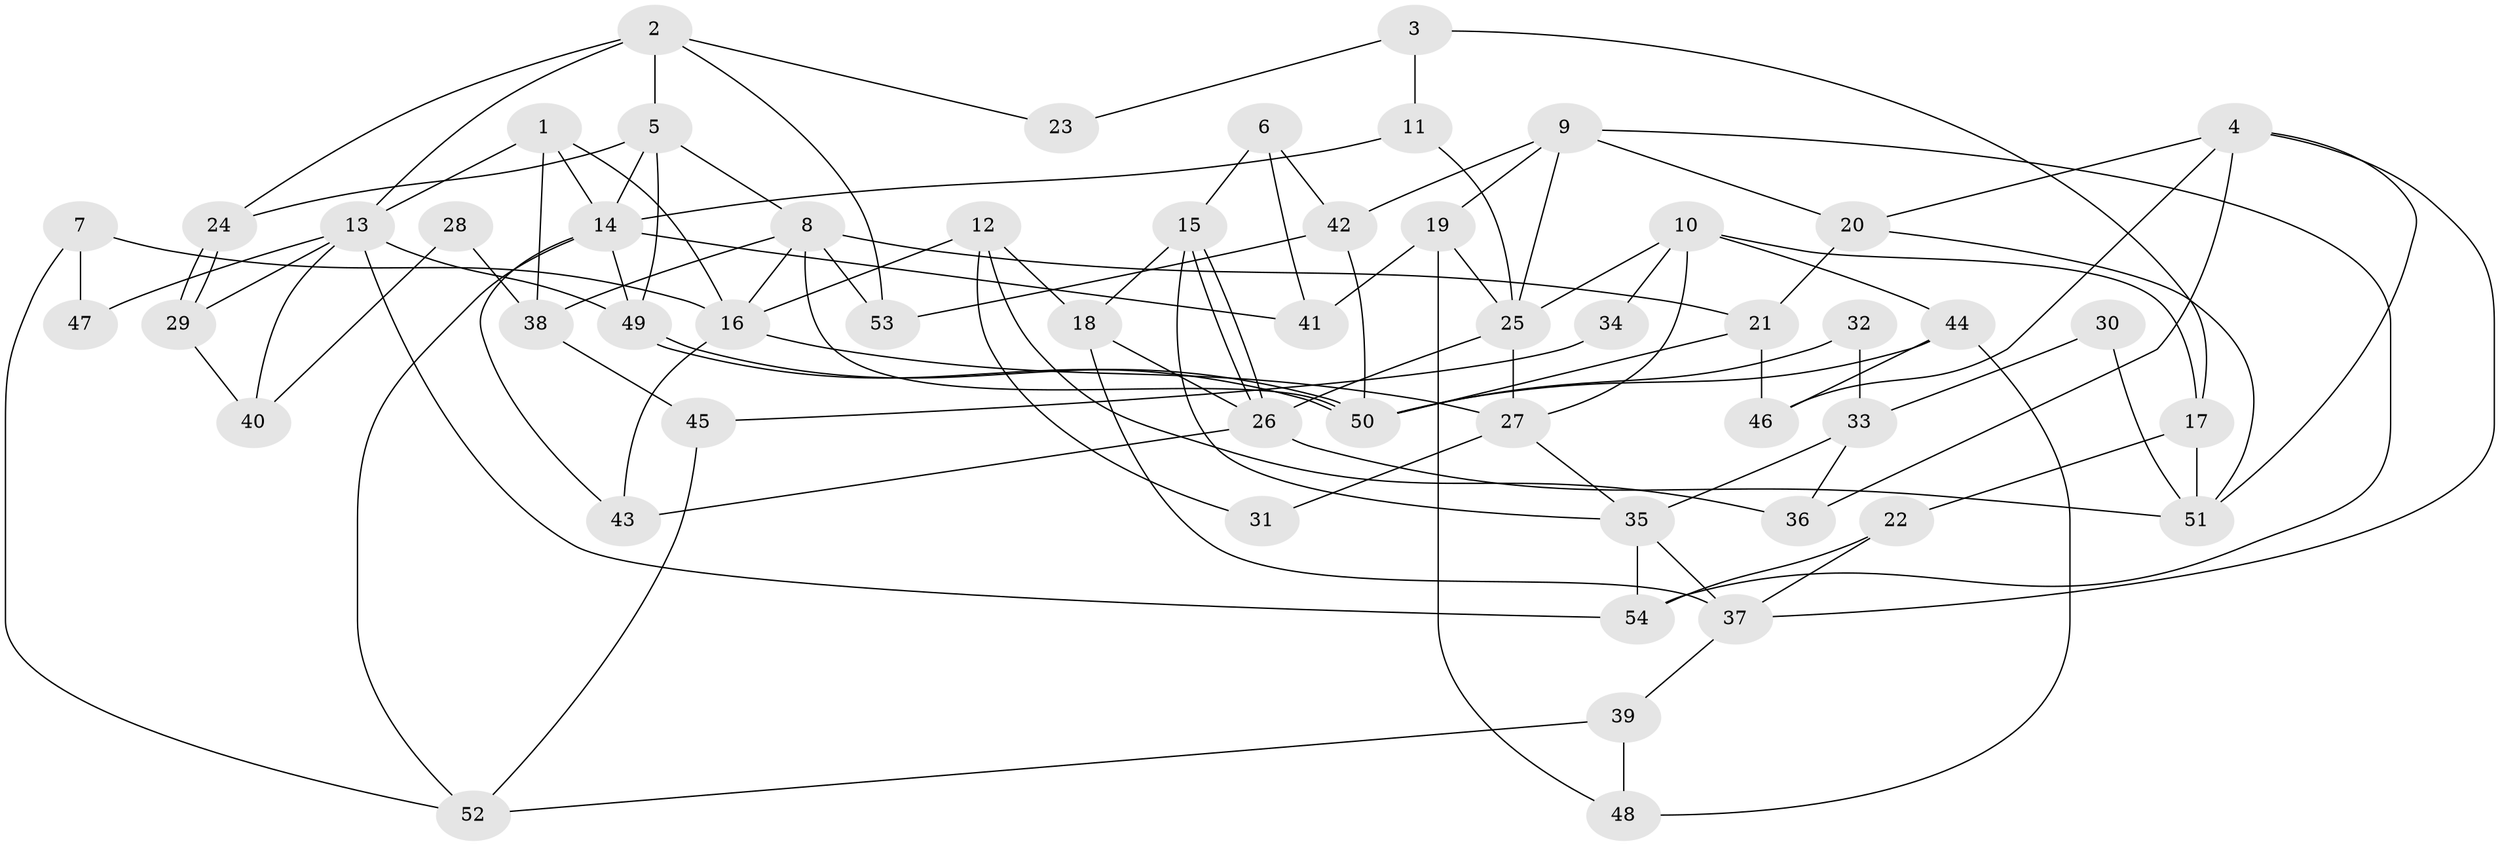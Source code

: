 // Generated by graph-tools (version 1.1) at 2025/36/03/09/25 02:36:03]
// undirected, 54 vertices, 108 edges
graph export_dot {
graph [start="1"]
  node [color=gray90,style=filled];
  1;
  2;
  3;
  4;
  5;
  6;
  7;
  8;
  9;
  10;
  11;
  12;
  13;
  14;
  15;
  16;
  17;
  18;
  19;
  20;
  21;
  22;
  23;
  24;
  25;
  26;
  27;
  28;
  29;
  30;
  31;
  32;
  33;
  34;
  35;
  36;
  37;
  38;
  39;
  40;
  41;
  42;
  43;
  44;
  45;
  46;
  47;
  48;
  49;
  50;
  51;
  52;
  53;
  54;
  1 -- 13;
  1 -- 16;
  1 -- 14;
  1 -- 38;
  2 -- 5;
  2 -- 13;
  2 -- 23;
  2 -- 24;
  2 -- 53;
  3 -- 11;
  3 -- 17;
  3 -- 23;
  4 -- 51;
  4 -- 46;
  4 -- 20;
  4 -- 36;
  4 -- 37;
  5 -- 49;
  5 -- 24;
  5 -- 8;
  5 -- 14;
  6 -- 15;
  6 -- 42;
  6 -- 41;
  7 -- 16;
  7 -- 52;
  7 -- 47;
  8 -- 21;
  8 -- 16;
  8 -- 38;
  8 -- 50;
  8 -- 53;
  9 -- 25;
  9 -- 42;
  9 -- 19;
  9 -- 20;
  9 -- 54;
  10 -- 25;
  10 -- 27;
  10 -- 17;
  10 -- 34;
  10 -- 44;
  11 -- 25;
  11 -- 14;
  12 -- 18;
  12 -- 16;
  12 -- 31;
  12 -- 36;
  13 -- 54;
  13 -- 49;
  13 -- 29;
  13 -- 40;
  13 -- 47;
  14 -- 41;
  14 -- 43;
  14 -- 49;
  14 -- 52;
  15 -- 18;
  15 -- 26;
  15 -- 26;
  15 -- 35;
  16 -- 43;
  16 -- 27;
  17 -- 51;
  17 -- 22;
  18 -- 26;
  18 -- 37;
  19 -- 41;
  19 -- 25;
  19 -- 48;
  20 -- 21;
  20 -- 51;
  21 -- 50;
  21 -- 46;
  22 -- 37;
  22 -- 54;
  24 -- 29;
  24 -- 29;
  25 -- 27;
  25 -- 26;
  26 -- 43;
  26 -- 51;
  27 -- 35;
  27 -- 31;
  28 -- 40;
  28 -- 38;
  29 -- 40;
  30 -- 51;
  30 -- 33;
  32 -- 50;
  32 -- 33;
  33 -- 35;
  33 -- 36;
  34 -- 45;
  35 -- 54;
  35 -- 37;
  37 -- 39;
  38 -- 45;
  39 -- 48;
  39 -- 52;
  42 -- 50;
  42 -- 53;
  44 -- 50;
  44 -- 46;
  44 -- 48;
  45 -- 52;
  49 -- 50;
  49 -- 50;
}
